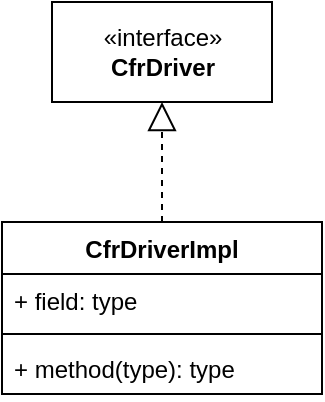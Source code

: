 <mxfile version="13.9.8" type="device"><diagram id="-XPYMY09xACHYFRzdVAi" name="第 1 页"><mxGraphModel dx="1186" dy="592" grid="1" gridSize="10" guides="1" tooltips="1" connect="1" arrows="1" fold="1" page="1" pageScale="1" pageWidth="33000" pageHeight="46810" math="0" shadow="0"><root><mxCell id="0"/><mxCell id="1" parent="0"/><mxCell id="KZtVYKYhPm-fyWMc_j8--5" value="«interface»&lt;br&gt;&lt;b&gt;CfrDriver&lt;/b&gt;" style="html=1;" vertex="1" parent="1"><mxGeometry x="520" y="190" width="110" height="50" as="geometry"/></mxCell><mxCell id="KZtVYKYhPm-fyWMc_j8--6" value="CfrDriverImpl" style="swimlane;fontStyle=1;align=center;verticalAlign=top;childLayout=stackLayout;horizontal=1;startSize=26;horizontalStack=0;resizeParent=1;resizeParentMax=0;resizeLast=0;collapsible=1;marginBottom=0;" vertex="1" parent="1"><mxGeometry x="495" y="300" width="160" height="86" as="geometry"/></mxCell><mxCell id="KZtVYKYhPm-fyWMc_j8--10" value="" style="endArrow=block;dashed=1;endFill=0;endSize=12;html=1;entryX=0.5;entryY=1;entryDx=0;entryDy=0;" edge="1" parent="KZtVYKYhPm-fyWMc_j8--6" target="KZtVYKYhPm-fyWMc_j8--5"><mxGeometry width="160" relative="1" as="geometry"><mxPoint x="80" as="sourcePoint"/><mxPoint x="240" as="targetPoint"/></mxGeometry></mxCell><mxCell id="KZtVYKYhPm-fyWMc_j8--7" value="+ field: type" style="text;strokeColor=none;fillColor=none;align=left;verticalAlign=top;spacingLeft=4;spacingRight=4;overflow=hidden;rotatable=0;points=[[0,0.5],[1,0.5]];portConstraint=eastwest;" vertex="1" parent="KZtVYKYhPm-fyWMc_j8--6"><mxGeometry y="26" width="160" height="26" as="geometry"/></mxCell><mxCell id="KZtVYKYhPm-fyWMc_j8--8" value="" style="line;strokeWidth=1;fillColor=none;align=left;verticalAlign=middle;spacingTop=-1;spacingLeft=3;spacingRight=3;rotatable=0;labelPosition=right;points=[];portConstraint=eastwest;" vertex="1" parent="KZtVYKYhPm-fyWMc_j8--6"><mxGeometry y="52" width="160" height="8" as="geometry"/></mxCell><mxCell id="KZtVYKYhPm-fyWMc_j8--9" value="+ method(type): type" style="text;strokeColor=none;fillColor=none;align=left;verticalAlign=top;spacingLeft=4;spacingRight=4;overflow=hidden;rotatable=0;points=[[0,0.5],[1,0.5]];portConstraint=eastwest;" vertex="1" parent="KZtVYKYhPm-fyWMc_j8--6"><mxGeometry y="60" width="160" height="26" as="geometry"/></mxCell></root></mxGraphModel></diagram></mxfile>